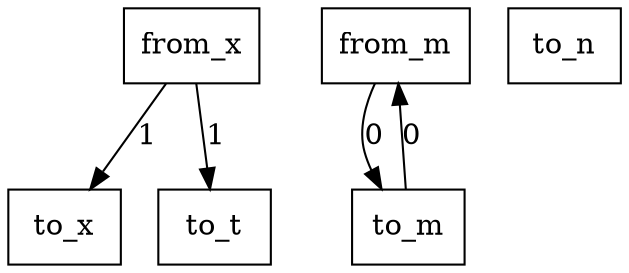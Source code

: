 digraph {
    graph [rankdir=TB
          ,bgcolor=transparent];
    node [shape=box
         ,fillcolor=white
         ,style=filled];
    0 [label=<from_x>];
    1 [label=<from_m>];
    2 [label=<to_x>];
    3 [label=<to_n>];
    4 [label=<to_t>];
    5 [label=<to_m>];
    0 -> 2 [label=1];
    0 -> 4 [label=1];
    1 -> 5 [label=0];
    5 -> 1 [label=0];
}